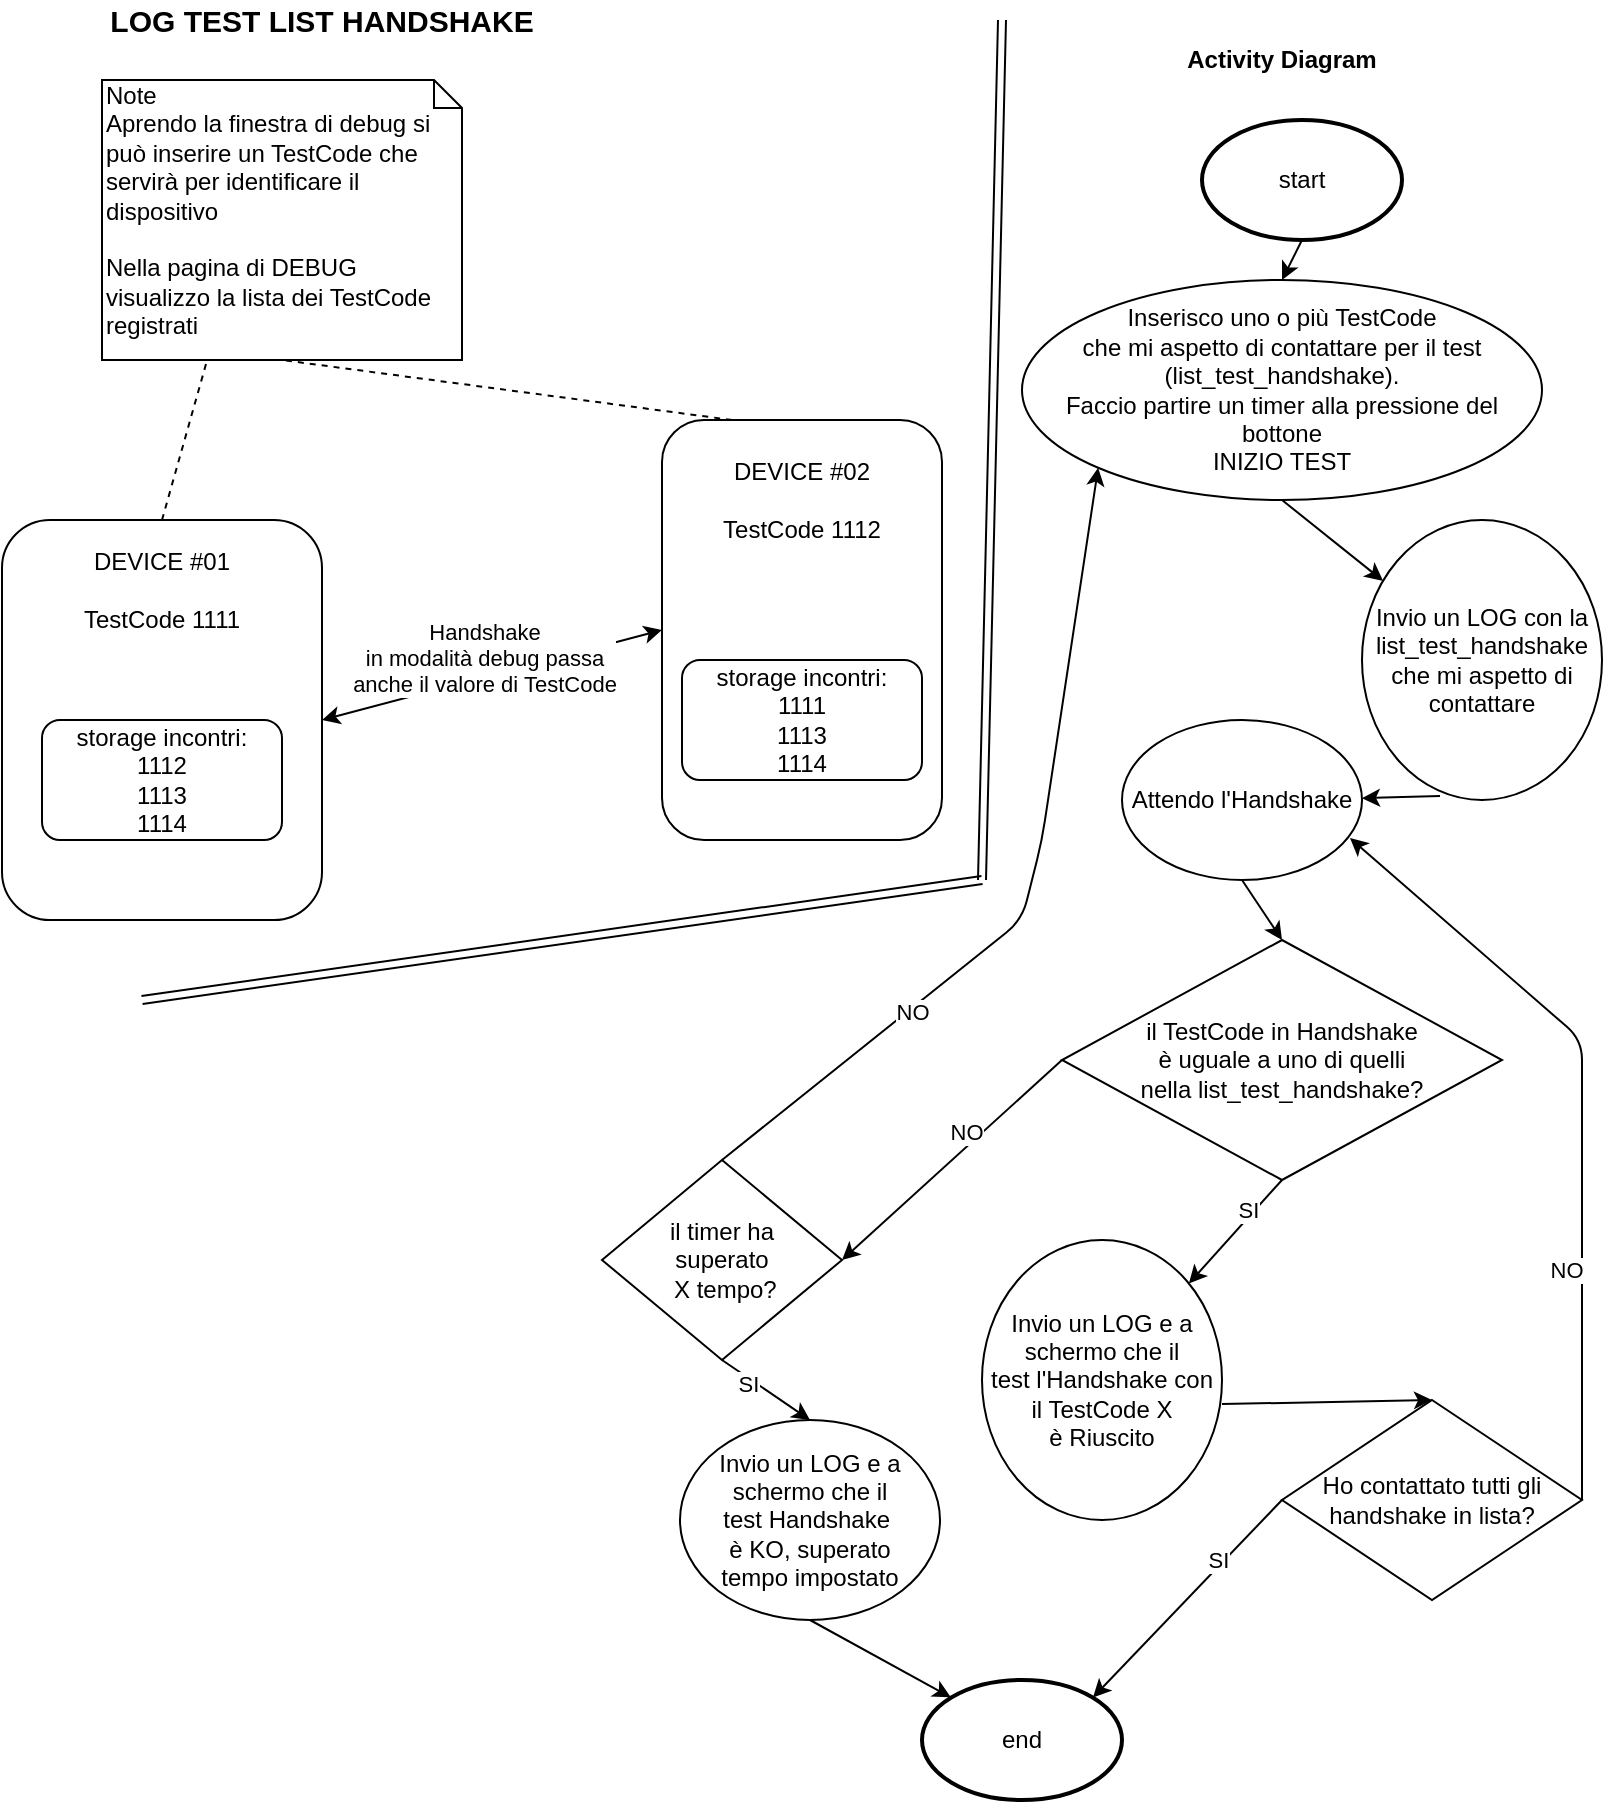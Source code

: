 <mxfile version="13.0.9" type="google"><diagram id="tW181wtwUyF62VZ4qFJg" name="Page-1"><mxGraphModel dx="713" dy="599" grid="1" gridSize="10" guides="1" tooltips="1" connect="1" arrows="1" fold="1" page="1" pageScale="1" pageWidth="827" pageHeight="1169" math="0" shadow="0"><root><mxCell id="0"/><mxCell id="1" parent="0"/><mxCell id="M8SKeMKmiD9NFns4v0kp-1" value="DEVICE #01&lt;br&gt;&lt;br&gt;TestCode 1111&lt;br&gt;&lt;br&gt;&lt;br&gt;&lt;br&gt;&lt;br&gt;&lt;br&gt;&lt;br&gt;&lt;br&gt;&lt;br&gt;&lt;br&gt;" style="rounded=1;whiteSpace=wrap;html=1;" vertex="1" parent="1"><mxGeometry x="10" y="280" width="160" height="200" as="geometry"/></mxCell><mxCell id="M8SKeMKmiD9NFns4v0kp-2" value="DEVICE #02&lt;br&gt;&lt;br&gt;TestCode 1112&lt;br&gt;&lt;br&gt;&lt;br&gt;&lt;br&gt;&lt;br&gt;&lt;br&gt;&lt;br&gt;&lt;br&gt;&lt;br&gt;&lt;br&gt;" style="rounded=1;whiteSpace=wrap;html=1;" vertex="1" parent="1"><mxGeometry x="340" y="230" width="140" height="210" as="geometry"/></mxCell><mxCell id="M8SKeMKmiD9NFns4v0kp-3" value="storage incontri:&lt;br&gt;1112&lt;br&gt;1113&lt;br&gt;1114" style="rounded=1;whiteSpace=wrap;html=1;" vertex="1" parent="1"><mxGeometry x="30" y="380" width="120" height="60" as="geometry"/></mxCell><mxCell id="M8SKeMKmiD9NFns4v0kp-4" value="Note&lt;br&gt;Aprendo la finestra di debug si può inserire un TestCode che servirà per identificare il dispositivo&lt;br&gt;&lt;br&gt;Nella pagina di DEBUG visualizzo la lista dei TestCode registrati" style="shape=note;whiteSpace=wrap;html=1;size=14;verticalAlign=top;align=left;spacingTop=-6;" vertex="1" parent="1"><mxGeometry x="60" y="60" width="180" height="140" as="geometry"/></mxCell><mxCell id="M8SKeMKmiD9NFns4v0kp-5" value="" style="endArrow=none;dashed=1;html=1;entryX=0.289;entryY=1.014;entryDx=0;entryDy=0;entryPerimeter=0;exitX=0.5;exitY=0;exitDx=0;exitDy=0;" edge="1" parent="1" source="M8SKeMKmiD9NFns4v0kp-1" target="M8SKeMKmiD9NFns4v0kp-4"><mxGeometry width="50" height="50" relative="1" as="geometry"><mxPoint x="290" y="330" as="sourcePoint"/><mxPoint x="340" y="280" as="targetPoint"/></mxGeometry></mxCell><mxCell id="M8SKeMKmiD9NFns4v0kp-6" value="" style="endArrow=none;dashed=1;html=1;entryX=0.5;entryY=1;entryDx=0;entryDy=0;entryPerimeter=0;exitX=0.25;exitY=0;exitDx=0;exitDy=0;" edge="1" parent="1" source="M8SKeMKmiD9NFns4v0kp-2" target="M8SKeMKmiD9NFns4v0kp-4"><mxGeometry width="50" height="50" relative="1" as="geometry"><mxPoint x="140" y="210" as="sourcePoint"/><mxPoint x="202.02" y="120.98" as="targetPoint"/></mxGeometry></mxCell><mxCell id="M8SKeMKmiD9NFns4v0kp-12" value="" style="endArrow=classic;startArrow=classic;html=1;exitX=1;exitY=0.5;exitDx=0;exitDy=0;entryX=0;entryY=0.5;entryDx=0;entryDy=0;" edge="1" parent="1" source="M8SKeMKmiD9NFns4v0kp-1" target="M8SKeMKmiD9NFns4v0kp-2"><mxGeometry width="50" height="50" relative="1" as="geometry"><mxPoint x="290" y="230" as="sourcePoint"/><mxPoint x="340" y="180" as="targetPoint"/></mxGeometry></mxCell><mxCell id="M8SKeMKmiD9NFns4v0kp-13" value="Handshake&lt;br&gt;in modalità debug passa&lt;br&gt;anche il valore di TestCode" style="edgeLabel;html=1;align=center;verticalAlign=middle;resizable=0;points=[];" vertex="1" connectable="0" parent="M8SKeMKmiD9NFns4v0kp-12"><mxGeometry x="0.306" y="-2" relative="1" as="geometry"><mxPoint x="-31.01" y="-3.73" as="offset"/></mxGeometry></mxCell><mxCell id="M8SKeMKmiD9NFns4v0kp-14" value="&lt;b&gt;&lt;font style=&quot;font-size: 15px&quot;&gt;LOG TEST LIST HANDSHAKE&lt;/font&gt;&lt;/b&gt;" style="text;html=1;strokeColor=none;fillColor=none;align=center;verticalAlign=middle;whiteSpace=wrap;rounded=0;" vertex="1" parent="1"><mxGeometry x="60" y="20" width="220" height="20" as="geometry"/></mxCell><mxCell id="M8SKeMKmiD9NFns4v0kp-15" value="start" style="strokeWidth=2;html=1;shape=mxgraph.flowchart.start_1;whiteSpace=wrap;" vertex="1" parent="1"><mxGeometry x="610" y="80" width="100" height="60" as="geometry"/></mxCell><mxCell id="M8SKeMKmiD9NFns4v0kp-16" value="il TestCode in Handshake &lt;br&gt;è uguale a uno di quelli &lt;br&gt;nella list_test_handshake?" style="rhombus;whiteSpace=wrap;html=1;" vertex="1" parent="1"><mxGeometry x="540" y="490" width="220" height="120" as="geometry"/></mxCell><mxCell id="M8SKeMKmiD9NFns4v0kp-17" value="" style="endArrow=classic;html=1;exitX=0.5;exitY=1;exitDx=0;exitDy=0;exitPerimeter=0;entryX=0.5;entryY=0;entryDx=0;entryDy=0;" edge="1" parent="1" source="M8SKeMKmiD9NFns4v0kp-15" target="M8SKeMKmiD9NFns4v0kp-23"><mxGeometry width="50" height="50" relative="1" as="geometry"><mxPoint x="300" y="530" as="sourcePoint"/><mxPoint x="630" y="270" as="targetPoint"/></mxGeometry></mxCell><mxCell id="M8SKeMKmiD9NFns4v0kp-18" value="" style="endArrow=classic;html=1;exitX=0.5;exitY=1;exitDx=0;exitDy=0;" edge="1" parent="1" source="M8SKeMKmiD9NFns4v0kp-16" target="M8SKeMKmiD9NFns4v0kp-20"><mxGeometry width="50" height="50" relative="1" as="geometry"><mxPoint x="600" y="430" as="sourcePoint"/><mxPoint x="760" y="480" as="targetPoint"/></mxGeometry></mxCell><mxCell id="M8SKeMKmiD9NFns4v0kp-19" value="SI" style="edgeLabel;html=1;align=center;verticalAlign=middle;resizable=0;points=[];" vertex="1" connectable="0" parent="M8SKeMKmiD9NFns4v0kp-18"><mxGeometry x="-0.366" y="-3" relative="1" as="geometry"><mxPoint as="offset"/></mxGeometry></mxCell><mxCell id="M8SKeMKmiD9NFns4v0kp-20" value="Invio un LOG e a schermo che il&lt;br&gt;test l'Handshake con il TestCode X&lt;br&gt;è Riuscito" style="ellipse;whiteSpace=wrap;html=1;" vertex="1" parent="1"><mxGeometry x="500" y="640" width="120" height="140" as="geometry"/></mxCell><mxCell id="M8SKeMKmiD9NFns4v0kp-21" value="end" style="strokeWidth=2;html=1;shape=mxgraph.flowchart.start_1;whiteSpace=wrap;" vertex="1" parent="1"><mxGeometry x="470" y="860" width="100" height="60" as="geometry"/></mxCell><mxCell id="M8SKeMKmiD9NFns4v0kp-23" value="Inserisco uno o più TestCode &lt;br&gt;che mi aspetto di contattare per il test (list_test_handshake). &lt;br&gt;Faccio partire un timer alla pressione del bottone&lt;br&gt;INIZIO TEST" style="ellipse;whiteSpace=wrap;html=1;" vertex="1" parent="1"><mxGeometry x="520" y="160" width="260" height="110" as="geometry"/></mxCell><mxCell id="M8SKeMKmiD9NFns4v0kp-24" value="" style="endArrow=classic;html=1;exitX=0.5;exitY=1;exitDx=0;exitDy=0;" edge="1" parent="1" source="M8SKeMKmiD9NFns4v0kp-23" target="M8SKeMKmiD9NFns4v0kp-40"><mxGeometry width="50" height="50" relative="1" as="geometry"><mxPoint x="670" y="160" as="sourcePoint"/><mxPoint x="690" y="210" as="targetPoint"/></mxGeometry></mxCell><mxCell id="M8SKeMKmiD9NFns4v0kp-25" value="il timer ha &lt;br&gt;superato&lt;br&gt;&amp;nbsp;X tempo?" style="rhombus;whiteSpace=wrap;html=1;" vertex="1" parent="1"><mxGeometry x="310" y="600" width="120" height="100" as="geometry"/></mxCell><mxCell id="M8SKeMKmiD9NFns4v0kp-26" value="" style="endArrow=classic;html=1;exitX=0.5;exitY=1;exitDx=0;exitDy=0;entryX=0.5;entryY=0;entryDx=0;entryDy=0;" edge="1" parent="1" source="M8SKeMKmiD9NFns4v0kp-25" target="M8SKeMKmiD9NFns4v0kp-32"><mxGeometry width="50" height="50" relative="1" as="geometry"><mxPoint x="690" y="450" as="sourcePoint"/><mxPoint x="620" y="600" as="targetPoint"/></mxGeometry></mxCell><mxCell id="M8SKeMKmiD9NFns4v0kp-27" value="SI" style="edgeLabel;html=1;align=center;verticalAlign=middle;resizable=0;points=[];" vertex="1" connectable="0" parent="M8SKeMKmiD9NFns4v0kp-26"><mxGeometry x="-0.366" y="-3" relative="1" as="geometry"><mxPoint as="offset"/></mxGeometry></mxCell><mxCell id="M8SKeMKmiD9NFns4v0kp-28" value="" style="endArrow=classic;html=1;entryX=1;entryY=0.5;entryDx=0;entryDy=0;exitX=0;exitY=0.5;exitDx=0;exitDy=0;" edge="1" parent="1" target="M8SKeMKmiD9NFns4v0kp-25" source="M8SKeMKmiD9NFns4v0kp-16"><mxGeometry width="50" height="50" relative="1" as="geometry"><mxPoint x="670" y="540" as="sourcePoint"/><mxPoint x="630" y="610" as="targetPoint"/></mxGeometry></mxCell><mxCell id="M8SKeMKmiD9NFns4v0kp-29" value="NO" style="edgeLabel;html=1;align=center;verticalAlign=middle;resizable=0;points=[];" vertex="1" connectable="0" parent="M8SKeMKmiD9NFns4v0kp-28"><mxGeometry x="-0.366" y="-3" relative="1" as="geometry"><mxPoint x="-11.04" y="6.64" as="offset"/></mxGeometry></mxCell><mxCell id="M8SKeMKmiD9NFns4v0kp-30" value="" style="endArrow=classic;html=1;entryX=0;entryY=1;entryDx=0;entryDy=0;exitX=0.5;exitY=0;exitDx=0;exitDy=0;" edge="1" parent="1" source="M8SKeMKmiD9NFns4v0kp-25" target="M8SKeMKmiD9NFns4v0kp-23"><mxGeometry width="50" height="50" relative="1" as="geometry"><mxPoint x="690" y="450" as="sourcePoint"/><mxPoint x="600" y="470" as="targetPoint"/><Array as="points"><mxPoint x="520" y="480"/><mxPoint x="530" y="440"/></Array></mxGeometry></mxCell><mxCell id="M8SKeMKmiD9NFns4v0kp-31" value="NO" style="edgeLabel;html=1;align=center;verticalAlign=middle;resizable=0;points=[];" vertex="1" connectable="0" parent="M8SKeMKmiD9NFns4v0kp-30"><mxGeometry x="-0.366" y="-3" relative="1" as="geometry"><mxPoint x="-11.04" y="6.64" as="offset"/></mxGeometry></mxCell><mxCell id="M8SKeMKmiD9NFns4v0kp-32" value="Invio un LOG e a schermo che il&lt;br&gt;test Handshake&amp;nbsp;&lt;br&gt;è KO, superato&lt;br&gt;tempo impostato" style="ellipse;whiteSpace=wrap;html=1;" vertex="1" parent="1"><mxGeometry x="349" y="730" width="130" height="100" as="geometry"/></mxCell><mxCell id="M8SKeMKmiD9NFns4v0kp-33" value="" style="endArrow=classic;html=1;exitX=0.5;exitY=1;exitDx=0;exitDy=0;entryX=0.145;entryY=0.145;entryDx=0;entryDy=0;entryPerimeter=0;" edge="1" parent="1" source="M8SKeMKmiD9NFns4v0kp-32" target="M8SKeMKmiD9NFns4v0kp-21"><mxGeometry width="50" height="50" relative="1" as="geometry"><mxPoint x="718" y="680" as="sourcePoint"/><mxPoint x="645.5" y="818.7" as="targetPoint"/></mxGeometry></mxCell><mxCell id="M8SKeMKmiD9NFns4v0kp-34" value="Attendo l'Handshake" style="ellipse;whiteSpace=wrap;html=1;" vertex="1" parent="1"><mxGeometry x="570" y="380" width="120" height="80" as="geometry"/></mxCell><mxCell id="M8SKeMKmiD9NFns4v0kp-35" value="" style="endArrow=classic;html=1;exitX=0.5;exitY=1;exitDx=0;exitDy=0;entryX=0.5;entryY=0;entryDx=0;entryDy=0;" edge="1" parent="1" source="M8SKeMKmiD9NFns4v0kp-34" target="M8SKeMKmiD9NFns4v0kp-16"><mxGeometry width="50" height="50" relative="1" as="geometry"><mxPoint x="700" y="280" as="sourcePoint"/><mxPoint x="740" y="320" as="targetPoint"/></mxGeometry></mxCell><mxCell id="M8SKeMKmiD9NFns4v0kp-36" value="" style="shape=link;html=1;" edge="1" parent="1"><mxGeometry width="50" height="50" relative="1" as="geometry"><mxPoint x="500" y="460" as="sourcePoint"/><mxPoint x="510" y="30" as="targetPoint"/></mxGeometry></mxCell><mxCell id="M8SKeMKmiD9NFns4v0kp-37" value="&lt;b&gt;&lt;font style=&quot;font-size: 12px&quot;&gt;Activity Diagram&lt;/font&gt;&lt;/b&gt;" style="text;html=1;strokeColor=none;fillColor=none;align=center;verticalAlign=middle;whiteSpace=wrap;rounded=0;" vertex="1" parent="1"><mxGeometry x="540" y="40" width="220" height="20" as="geometry"/></mxCell><mxCell id="M8SKeMKmiD9NFns4v0kp-38" value="storage incontri:&lt;br&gt;1111&lt;br&gt;1113&lt;br&gt;1114" style="rounded=1;whiteSpace=wrap;html=1;" vertex="1" parent="1"><mxGeometry x="350" y="350" width="120" height="60" as="geometry"/></mxCell><mxCell id="M8SKeMKmiD9NFns4v0kp-39" value="" style="shape=link;html=1;" edge="1" parent="1"><mxGeometry width="50" height="50" relative="1" as="geometry"><mxPoint x="500" y="460" as="sourcePoint"/><mxPoint x="80" y="520" as="targetPoint"/></mxGeometry></mxCell><mxCell id="M8SKeMKmiD9NFns4v0kp-40" value="Invio un LOG con la list_test_handshake che mi aspetto di contattare" style="ellipse;whiteSpace=wrap;html=1;" vertex="1" parent="1"><mxGeometry x="690" y="280" width="120" height="140" as="geometry"/></mxCell><mxCell id="M8SKeMKmiD9NFns4v0kp-41" value="" style="endArrow=classic;html=1;exitX=0.325;exitY=0.986;exitDx=0;exitDy=0;exitPerimeter=0;" edge="1" parent="1" source="M8SKeMKmiD9NFns4v0kp-40" target="M8SKeMKmiD9NFns4v0kp-34"><mxGeometry width="50" height="50" relative="1" as="geometry"><mxPoint x="640" y="470" as="sourcePoint"/><mxPoint x="660" y="500" as="targetPoint"/></mxGeometry></mxCell><mxCell id="M8SKeMKmiD9NFns4v0kp-42" value="Ho contattato tutti gli handshake in lista?" style="rhombus;whiteSpace=wrap;html=1;" vertex="1" parent="1"><mxGeometry x="650" y="720" width="150" height="100" as="geometry"/></mxCell><mxCell id="M8SKeMKmiD9NFns4v0kp-43" value="" style="endArrow=classic;html=1;exitX=0;exitY=0.5;exitDx=0;exitDy=0;entryX=0.855;entryY=0.145;entryDx=0;entryDy=0;entryPerimeter=0;" edge="1" parent="1" source="M8SKeMKmiD9NFns4v0kp-42" target="M8SKeMKmiD9NFns4v0kp-21"><mxGeometry width="50" height="50" relative="1" as="geometry"><mxPoint x="380" y="710" as="sourcePoint"/><mxPoint x="424" y="740" as="targetPoint"/></mxGeometry></mxCell><mxCell id="M8SKeMKmiD9NFns4v0kp-44" value="SI" style="edgeLabel;html=1;align=center;verticalAlign=middle;resizable=0;points=[];" vertex="1" connectable="0" parent="M8SKeMKmiD9NFns4v0kp-43"><mxGeometry x="-0.366" y="-3" relative="1" as="geometry"><mxPoint as="offset"/></mxGeometry></mxCell><mxCell id="M8SKeMKmiD9NFns4v0kp-45" value="" style="endArrow=classic;html=1;exitX=1;exitY=0.5;exitDx=0;exitDy=0;entryX=0.95;entryY=0.738;entryDx=0;entryDy=0;entryPerimeter=0;" edge="1" parent="1" source="M8SKeMKmiD9NFns4v0kp-42" target="M8SKeMKmiD9NFns4v0kp-34"><mxGeometry width="50" height="50" relative="1" as="geometry"><mxPoint x="550" y="560" as="sourcePoint"/><mxPoint x="790" y="540" as="targetPoint"/><Array as="points"><mxPoint x="800" y="540"/></Array></mxGeometry></mxCell><mxCell id="M8SKeMKmiD9NFns4v0kp-46" value="NO" style="edgeLabel;html=1;align=center;verticalAlign=middle;resizable=0;points=[];" vertex="1" connectable="0" parent="M8SKeMKmiD9NFns4v0kp-45"><mxGeometry x="-0.366" y="-3" relative="1" as="geometry"><mxPoint x="-11.04" y="6.64" as="offset"/></mxGeometry></mxCell><mxCell id="M8SKeMKmiD9NFns4v0kp-47" value="" style="endArrow=classic;html=1;exitX=1;exitY=0.586;exitDx=0;exitDy=0;entryX=0.5;entryY=0;entryDx=0;entryDy=0;exitPerimeter=0;" edge="1" parent="1" source="M8SKeMKmiD9NFns4v0kp-20" target="M8SKeMKmiD9NFns4v0kp-42"><mxGeometry width="50" height="50" relative="1" as="geometry"><mxPoint x="424" y="840" as="sourcePoint"/><mxPoint x="494.5" y="878.7" as="targetPoint"/></mxGeometry></mxCell></root></mxGraphModel></diagram></mxfile>